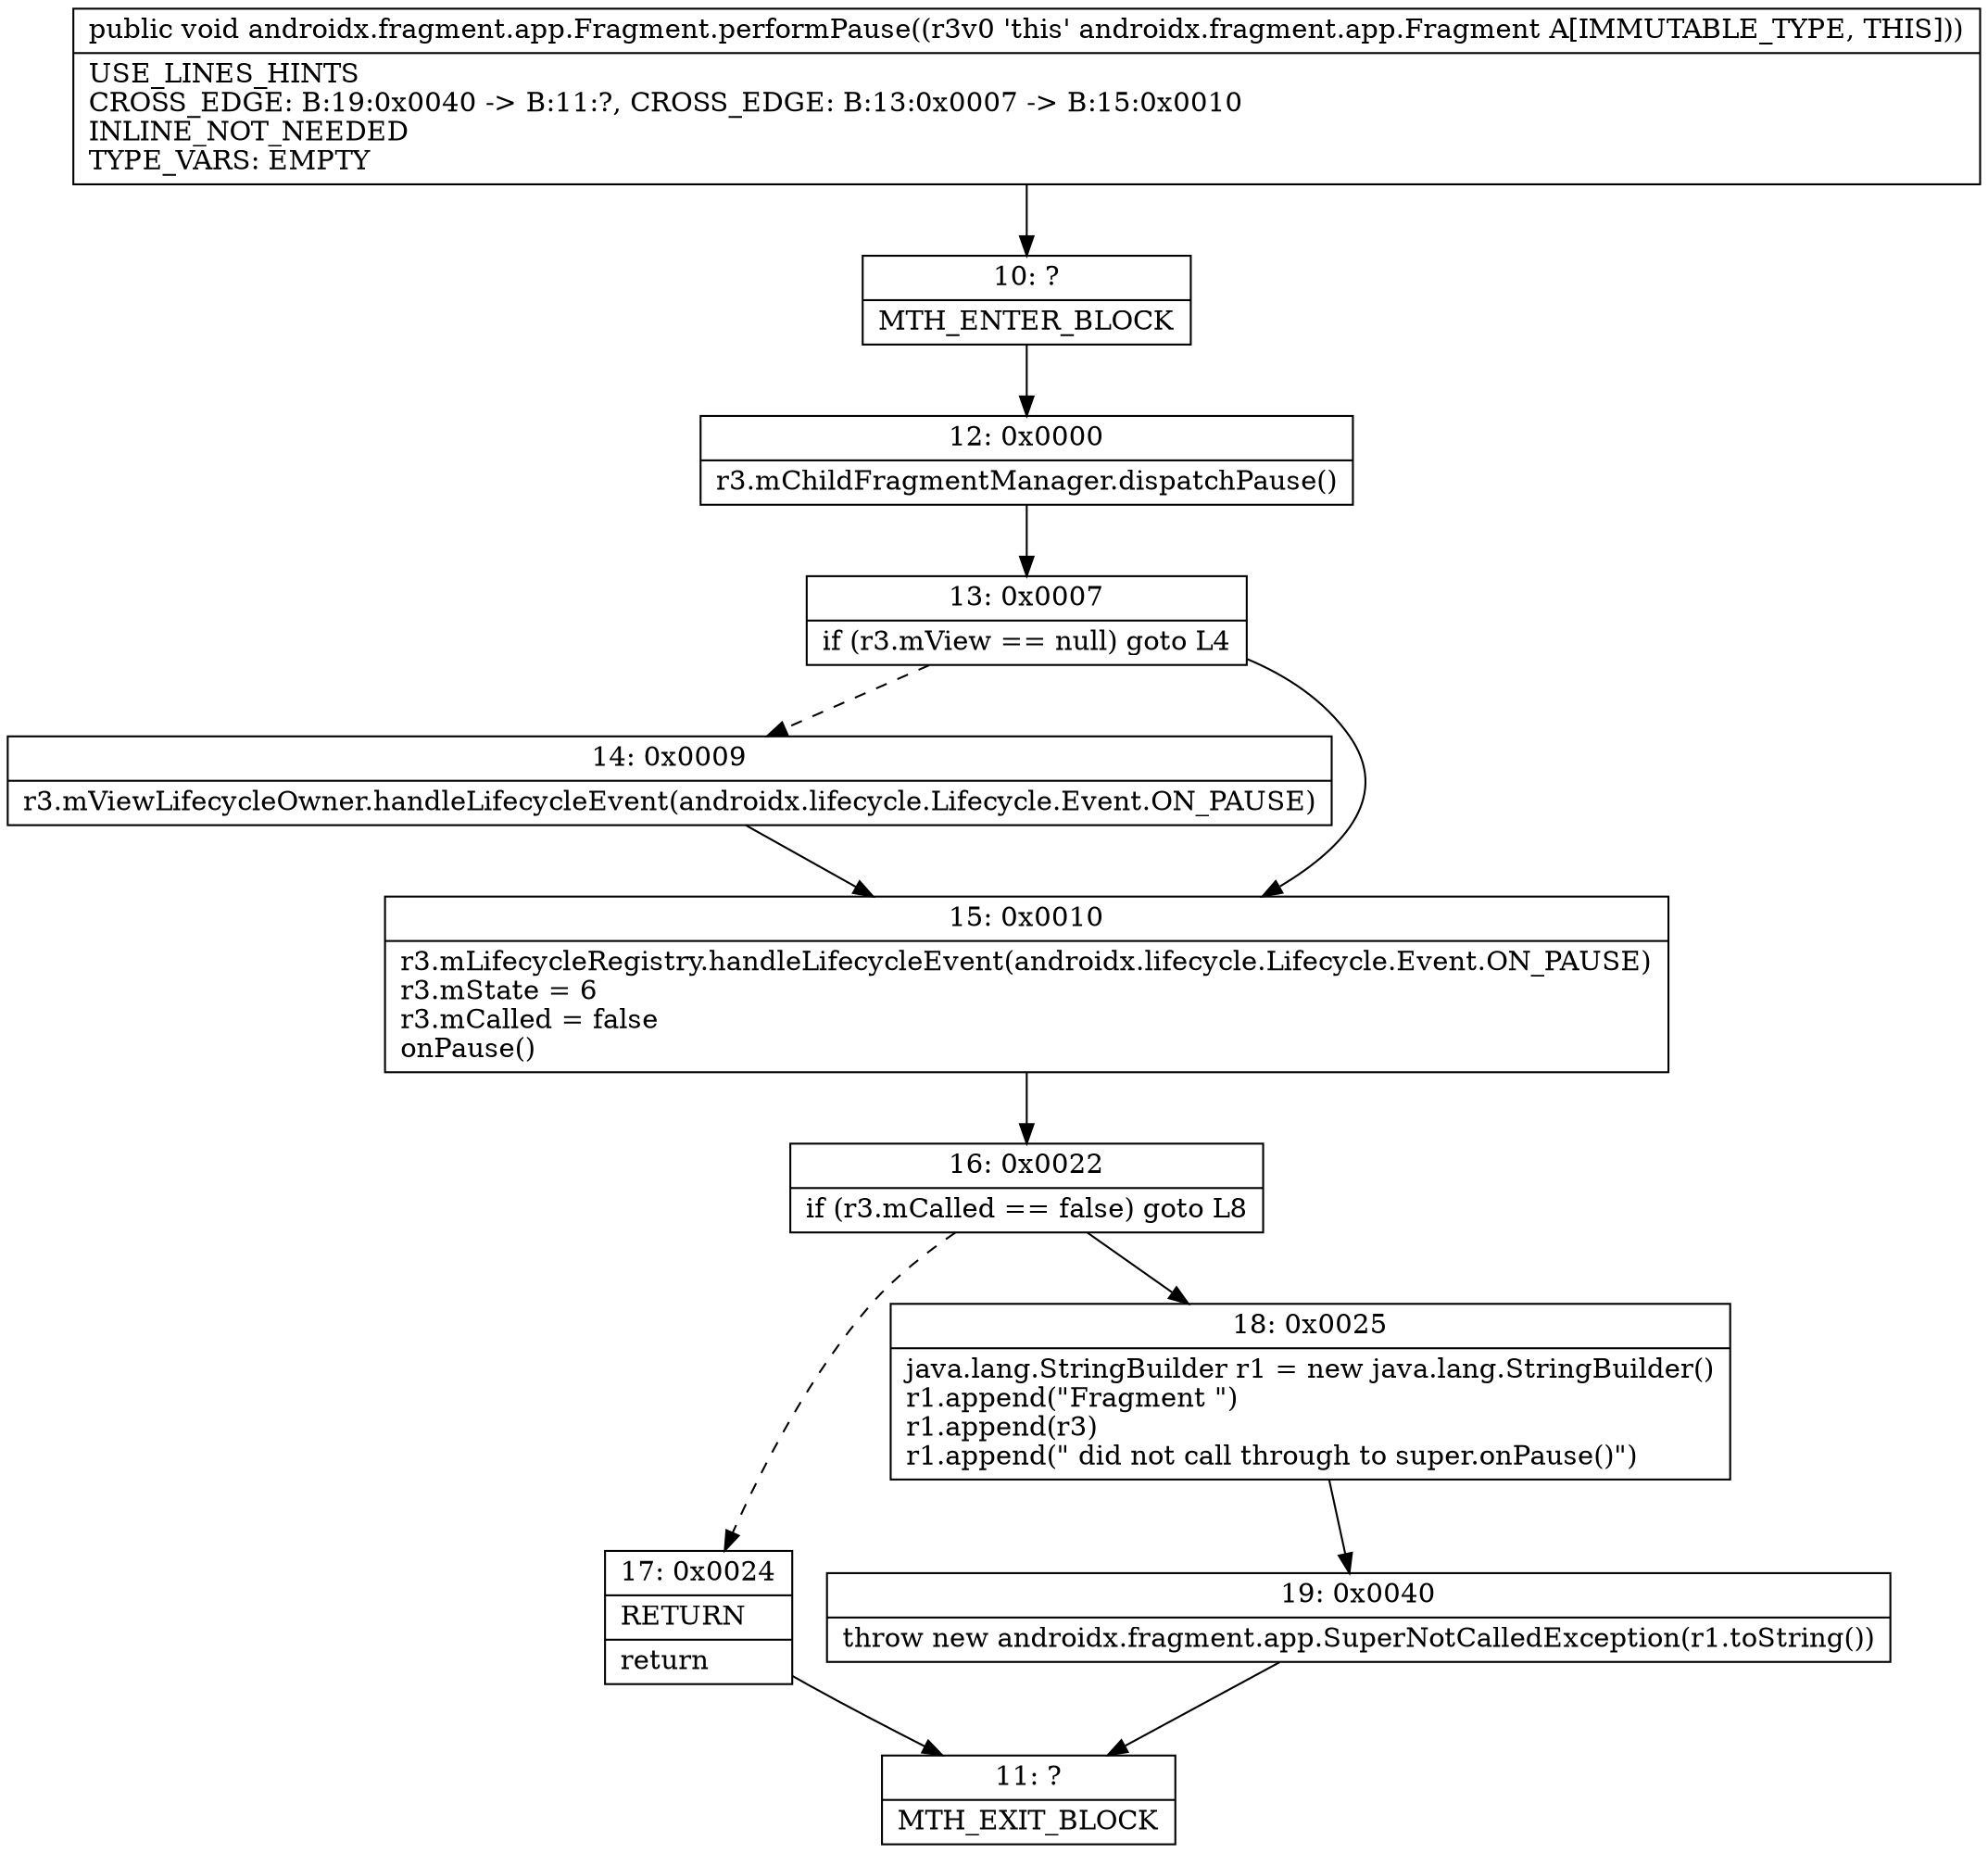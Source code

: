 digraph "CFG forandroidx.fragment.app.Fragment.performPause()V" {
Node_10 [shape=record,label="{10\:\ ?|MTH_ENTER_BLOCK\l}"];
Node_12 [shape=record,label="{12\:\ 0x0000|r3.mChildFragmentManager.dispatchPause()\l}"];
Node_13 [shape=record,label="{13\:\ 0x0007|if (r3.mView == null) goto L4\l}"];
Node_14 [shape=record,label="{14\:\ 0x0009|r3.mViewLifecycleOwner.handleLifecycleEvent(androidx.lifecycle.Lifecycle.Event.ON_PAUSE)\l}"];
Node_15 [shape=record,label="{15\:\ 0x0010|r3.mLifecycleRegistry.handleLifecycleEvent(androidx.lifecycle.Lifecycle.Event.ON_PAUSE)\lr3.mState = 6\lr3.mCalled = false\lonPause()\l}"];
Node_16 [shape=record,label="{16\:\ 0x0022|if (r3.mCalled == false) goto L8\l}"];
Node_17 [shape=record,label="{17\:\ 0x0024|RETURN\l|return\l}"];
Node_11 [shape=record,label="{11\:\ ?|MTH_EXIT_BLOCK\l}"];
Node_18 [shape=record,label="{18\:\ 0x0025|java.lang.StringBuilder r1 = new java.lang.StringBuilder()\lr1.append(\"Fragment \")\lr1.append(r3)\lr1.append(\" did not call through to super.onPause()\")\l}"];
Node_19 [shape=record,label="{19\:\ 0x0040|throw new androidx.fragment.app.SuperNotCalledException(r1.toString())\l}"];
MethodNode[shape=record,label="{public void androidx.fragment.app.Fragment.performPause((r3v0 'this' androidx.fragment.app.Fragment A[IMMUTABLE_TYPE, THIS]))  | USE_LINES_HINTS\lCROSS_EDGE: B:19:0x0040 \-\> B:11:?, CROSS_EDGE: B:13:0x0007 \-\> B:15:0x0010\lINLINE_NOT_NEEDED\lTYPE_VARS: EMPTY\l}"];
MethodNode -> Node_10;Node_10 -> Node_12;
Node_12 -> Node_13;
Node_13 -> Node_14[style=dashed];
Node_13 -> Node_15;
Node_14 -> Node_15;
Node_15 -> Node_16;
Node_16 -> Node_17[style=dashed];
Node_16 -> Node_18;
Node_17 -> Node_11;
Node_18 -> Node_19;
Node_19 -> Node_11;
}

